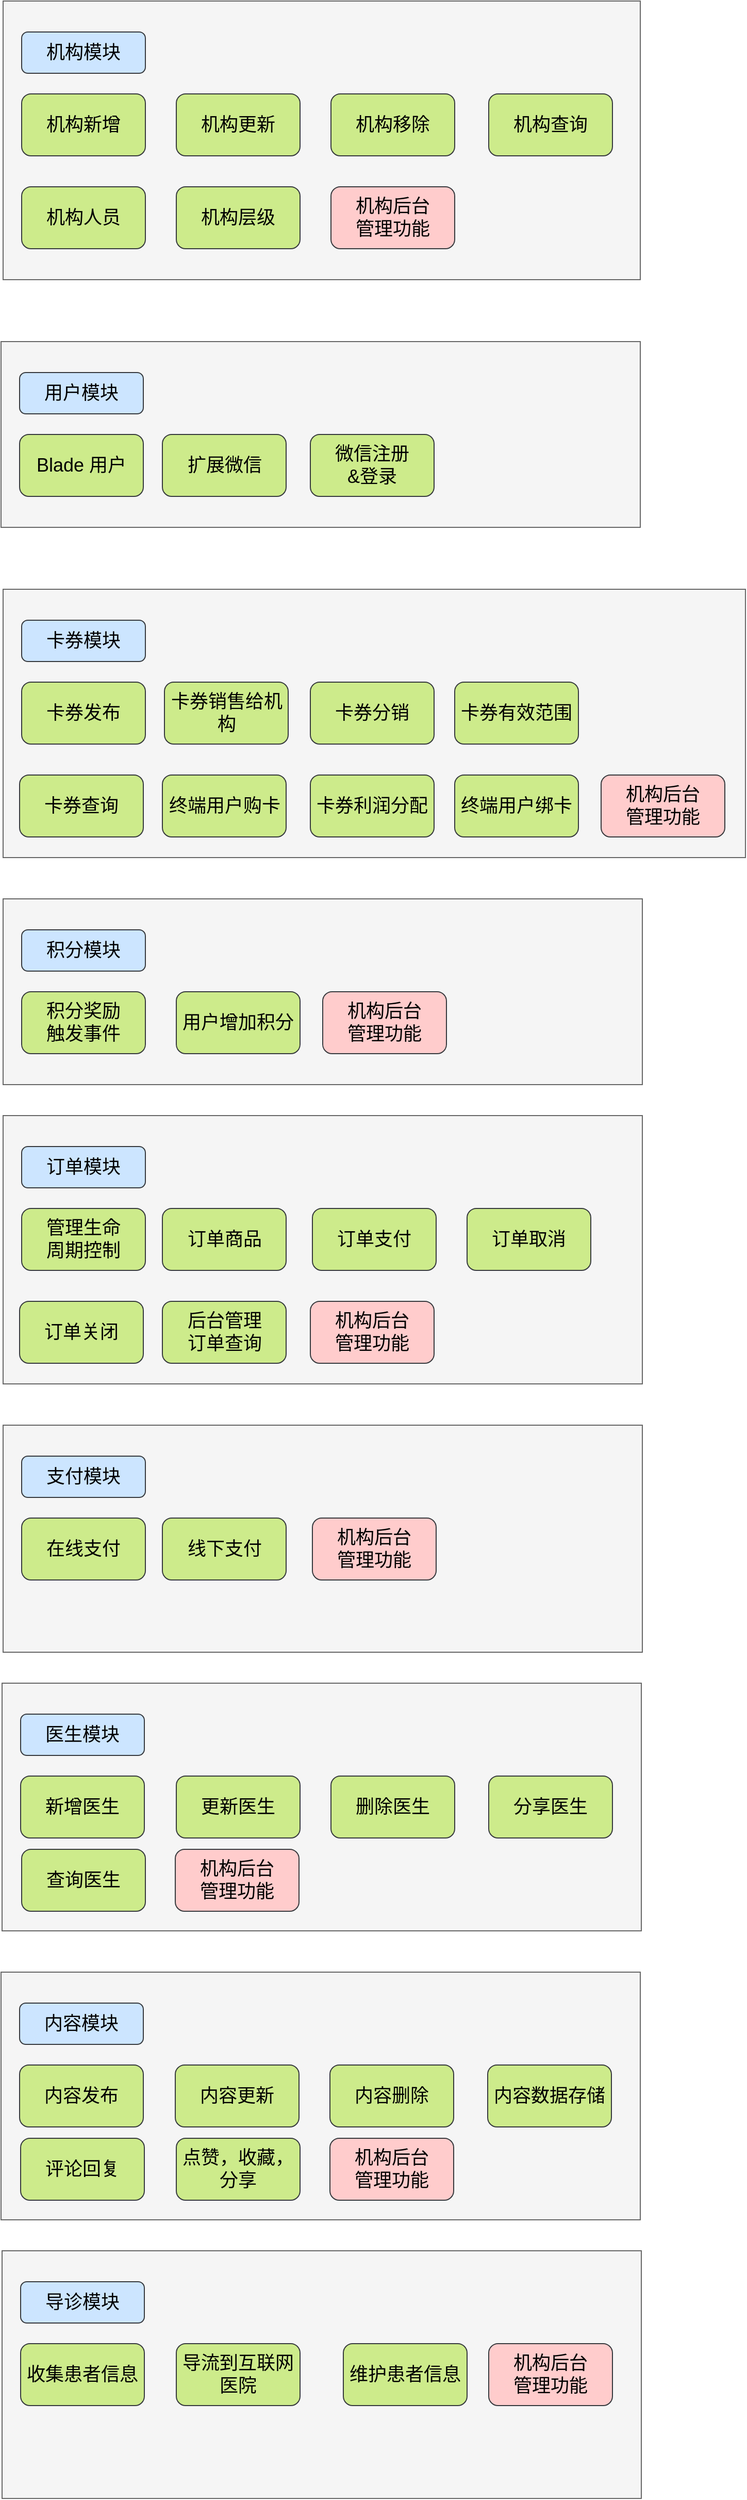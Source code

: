 <mxfile version="20.6.0" type="github">
  <diagram id="eNkfV0XAbYjv7dDU_iYc" name="第 1 页">
    <mxGraphModel dx="1835" dy="1053" grid="1" gridSize="10" guides="1" tooltips="1" connect="1" arrows="1" fold="1" page="1" pageScale="1" pageWidth="413" pageHeight="291" math="0" shadow="0">
      <root>
        <mxCell id="0" />
        <mxCell id="1" parent="0" />
        <mxCell id="SsoEdK-T8yu-xdgHH_tw-1" value="" style="rounded=0;whiteSpace=wrap;html=1;fillColor=#f5f5f5;fontColor=#333333;strokeColor=#666666;" vertex="1" parent="1">
          <mxGeometry x="-70" y="-190" width="618" height="270" as="geometry" />
        </mxCell>
        <mxCell id="SsoEdK-T8yu-xdgHH_tw-2" value="&lt;font style=&quot;font-size: 18px;&quot;&gt;机构新增&lt;/font&gt;" style="rounded=1;whiteSpace=wrap;html=1;fillColor=#cdeb8b;strokeColor=#36393d;" vertex="1" parent="1">
          <mxGeometry x="-52" y="-100" width="120" height="60" as="geometry" />
        </mxCell>
        <mxCell id="SsoEdK-T8yu-xdgHH_tw-3" value="&lt;font style=&quot;font-size: 18px;&quot;&gt;机构更新&lt;/font&gt;" style="rounded=1;whiteSpace=wrap;html=1;fillColor=#cdeb8b;strokeColor=#36393d;" vertex="1" parent="1">
          <mxGeometry x="98" y="-100" width="120" height="60" as="geometry" />
        </mxCell>
        <mxCell id="SsoEdK-T8yu-xdgHH_tw-4" value="&lt;font style=&quot;font-size: 18px;&quot;&gt;机构移除&lt;/font&gt;" style="rounded=1;whiteSpace=wrap;html=1;fillColor=#cdeb8b;strokeColor=#36393d;" vertex="1" parent="1">
          <mxGeometry x="248" y="-100" width="120" height="60" as="geometry" />
        </mxCell>
        <mxCell id="SsoEdK-T8yu-xdgHH_tw-5" value="&lt;font style=&quot;font-size: 18px;&quot;&gt;机构查询&lt;/font&gt;" style="rounded=1;whiteSpace=wrap;html=1;fillColor=#cdeb8b;strokeColor=#36393d;" vertex="1" parent="1">
          <mxGeometry x="401" y="-100" width="120" height="60" as="geometry" />
        </mxCell>
        <mxCell id="SsoEdK-T8yu-xdgHH_tw-6" value="&lt;font style=&quot;font-size: 18px;&quot;&gt;机构层级&lt;/font&gt;" style="rounded=1;whiteSpace=wrap;html=1;fillColor=#cdeb8b;strokeColor=#36393d;" vertex="1" parent="1">
          <mxGeometry x="98" y="-10" width="120" height="60" as="geometry" />
        </mxCell>
        <mxCell id="SsoEdK-T8yu-xdgHH_tw-7" value="&lt;font style=&quot;font-size: 18px;&quot;&gt;机构人员&lt;/font&gt;" style="rounded=1;whiteSpace=wrap;html=1;fillColor=#cdeb8b;strokeColor=#36393d;" vertex="1" parent="1">
          <mxGeometry x="-52" y="-10" width="120" height="60" as="geometry" />
        </mxCell>
        <mxCell id="SsoEdK-T8yu-xdgHH_tw-8" value="&lt;font style=&quot;font-size: 18px;&quot;&gt;机构模块&lt;/font&gt;" style="rounded=1;whiteSpace=wrap;html=1;fillColor=#cce5ff;strokeColor=#36393d;" vertex="1" parent="1">
          <mxGeometry x="-52" y="-160" width="120" height="40" as="geometry" />
        </mxCell>
        <mxCell id="SsoEdK-T8yu-xdgHH_tw-9" value="&lt;font style=&quot;font-size: 18px;&quot;&gt;机构后台&lt;br&gt;管理功能&lt;/font&gt;" style="rounded=1;whiteSpace=wrap;html=1;fillColor=#ffcccc;strokeColor=#36393d;" vertex="1" parent="1">
          <mxGeometry x="248" y="-10" width="120" height="60" as="geometry" />
        </mxCell>
        <mxCell id="SsoEdK-T8yu-xdgHH_tw-10" value="" style="rounded=0;whiteSpace=wrap;html=1;fillColor=#f5f5f5;fontColor=#333333;strokeColor=#666666;" vertex="1" parent="1">
          <mxGeometry x="-72" y="140" width="620" height="180" as="geometry" />
        </mxCell>
        <mxCell id="SsoEdK-T8yu-xdgHH_tw-11" value="&lt;span style=&quot;font-size: 18px;&quot;&gt;Blade 用户&lt;/span&gt;" style="rounded=1;whiteSpace=wrap;html=1;fillColor=#cdeb8b;strokeColor=#36393d;" vertex="1" parent="1">
          <mxGeometry x="-54" y="230" width="120" height="60" as="geometry" />
        </mxCell>
        <mxCell id="SsoEdK-T8yu-xdgHH_tw-12" value="&lt;font style=&quot;font-size: 18px;&quot;&gt;微信注册&lt;br&gt;&amp;amp;登录&lt;/font&gt;" style="rounded=1;whiteSpace=wrap;html=1;fillColor=#cdeb8b;strokeColor=#36393d;" vertex="1" parent="1">
          <mxGeometry x="228" y="230" width="120" height="60" as="geometry" />
        </mxCell>
        <mxCell id="SsoEdK-T8yu-xdgHH_tw-17" value="&lt;font style=&quot;font-size: 18px;&quot;&gt;用户模块&lt;/font&gt;" style="rounded=1;whiteSpace=wrap;html=1;fillColor=#cce5ff;strokeColor=#36393d;" vertex="1" parent="1">
          <mxGeometry x="-54" y="170" width="120" height="40" as="geometry" />
        </mxCell>
        <mxCell id="SsoEdK-T8yu-xdgHH_tw-21" value="&lt;span style=&quot;font-size: 18px;&quot;&gt;扩展微信&lt;/span&gt;" style="rounded=1;whiteSpace=wrap;html=1;fillColor=#cdeb8b;strokeColor=#36393d;" vertex="1" parent="1">
          <mxGeometry x="84.5" y="230" width="120" height="60" as="geometry" />
        </mxCell>
        <mxCell id="SsoEdK-T8yu-xdgHH_tw-23" value="" style="rounded=0;whiteSpace=wrap;html=1;fillColor=#f5f5f5;fontColor=#333333;strokeColor=#666666;" vertex="1" parent="1">
          <mxGeometry x="-70" y="380" width="720" height="260" as="geometry" />
        </mxCell>
        <mxCell id="SsoEdK-T8yu-xdgHH_tw-24" value="&lt;span style=&quot;font-size: 18px;&quot;&gt;卡券发布&lt;/span&gt;" style="rounded=1;whiteSpace=wrap;html=1;fillColor=#cdeb8b;strokeColor=#36393d;" vertex="1" parent="1">
          <mxGeometry x="-52" y="470" width="120" height="60" as="geometry" />
        </mxCell>
        <mxCell id="SsoEdK-T8yu-xdgHH_tw-25" value="&lt;span style=&quot;font-size: 18px;&quot;&gt;卡券销售给机构&lt;/span&gt;" style="rounded=1;whiteSpace=wrap;html=1;fillColor=#cdeb8b;strokeColor=#36393d;" vertex="1" parent="1">
          <mxGeometry x="86.5" y="470" width="120" height="60" as="geometry" />
        </mxCell>
        <mxCell id="SsoEdK-T8yu-xdgHH_tw-26" value="&lt;font style=&quot;font-size: 18px;&quot;&gt;卡券模块&lt;/font&gt;" style="rounded=1;whiteSpace=wrap;html=1;fillColor=#cce5ff;strokeColor=#36393d;" vertex="1" parent="1">
          <mxGeometry x="-52" y="410" width="120" height="40" as="geometry" />
        </mxCell>
        <mxCell id="SsoEdK-T8yu-xdgHH_tw-27" value="&lt;span style=&quot;font-size: 18px;&quot;&gt;卡券分销&lt;/span&gt;" style="rounded=1;whiteSpace=wrap;html=1;fillColor=#cdeb8b;strokeColor=#36393d;" vertex="1" parent="1">
          <mxGeometry x="228" y="470" width="120" height="60" as="geometry" />
        </mxCell>
        <mxCell id="SsoEdK-T8yu-xdgHH_tw-28" value="&lt;span style=&quot;font-size: 18px;&quot;&gt;卡券有效范围&lt;/span&gt;" style="rounded=1;whiteSpace=wrap;html=1;fillColor=#cdeb8b;strokeColor=#36393d;" vertex="1" parent="1">
          <mxGeometry x="368" y="470" width="120" height="60" as="geometry" />
        </mxCell>
        <mxCell id="SsoEdK-T8yu-xdgHH_tw-29" value="&lt;span style=&quot;font-size: 18px;&quot;&gt;卡券查询&lt;/span&gt;" style="rounded=1;whiteSpace=wrap;html=1;fillColor=#cdeb8b;strokeColor=#36393d;" vertex="1" parent="1">
          <mxGeometry x="-54" y="560" width="120" height="60" as="geometry" />
        </mxCell>
        <mxCell id="SsoEdK-T8yu-xdgHH_tw-30" value="&lt;span style=&quot;font-size: 18px;&quot;&gt;终端用户购卡&lt;/span&gt;" style="rounded=1;whiteSpace=wrap;html=1;fillColor=#cdeb8b;strokeColor=#36393d;" vertex="1" parent="1">
          <mxGeometry x="84.5" y="560" width="120" height="60" as="geometry" />
        </mxCell>
        <mxCell id="SsoEdK-T8yu-xdgHH_tw-31" value="&lt;span style=&quot;font-size: 18px;&quot;&gt;卡券利润分配&lt;/span&gt;" style="rounded=1;whiteSpace=wrap;html=1;fillColor=#cdeb8b;strokeColor=#36393d;" vertex="1" parent="1">
          <mxGeometry x="228" y="560" width="120" height="60" as="geometry" />
        </mxCell>
        <mxCell id="SsoEdK-T8yu-xdgHH_tw-32" value="&lt;span style=&quot;font-size: 18px;&quot;&gt;终端用户绑卡&lt;/span&gt;" style="rounded=1;whiteSpace=wrap;html=1;fillColor=#cdeb8b;strokeColor=#36393d;" vertex="1" parent="1">
          <mxGeometry x="368" y="560" width="120" height="60" as="geometry" />
        </mxCell>
        <mxCell id="SsoEdK-T8yu-xdgHH_tw-33" value="" style="rounded=0;whiteSpace=wrap;html=1;fillColor=#f5f5f5;fontColor=#333333;strokeColor=#666666;" vertex="1" parent="1">
          <mxGeometry x="-70" y="680" width="620" height="180" as="geometry" />
        </mxCell>
        <mxCell id="SsoEdK-T8yu-xdgHH_tw-34" value="&lt;span style=&quot;font-size: 18px;&quot;&gt;积分奖励&lt;br&gt;触发事件&lt;/span&gt;" style="rounded=1;whiteSpace=wrap;html=1;fillColor=#cdeb8b;strokeColor=#36393d;" vertex="1" parent="1">
          <mxGeometry x="-52" y="770" width="120" height="60" as="geometry" />
        </mxCell>
        <mxCell id="SsoEdK-T8yu-xdgHH_tw-36" value="&lt;font style=&quot;font-size: 18px;&quot;&gt;积分模块&lt;/font&gt;" style="rounded=1;whiteSpace=wrap;html=1;fillColor=#cce5ff;strokeColor=#36393d;" vertex="1" parent="1">
          <mxGeometry x="-52" y="710" width="120" height="40" as="geometry" />
        </mxCell>
        <mxCell id="SsoEdK-T8yu-xdgHH_tw-42" value="&lt;span style=&quot;font-size: 18px;&quot;&gt;用户增加积分&lt;/span&gt;" style="rounded=1;whiteSpace=wrap;html=1;fillColor=#cdeb8b;strokeColor=#36393d;" vertex="1" parent="1">
          <mxGeometry x="98" y="770" width="120" height="60" as="geometry" />
        </mxCell>
        <mxCell id="SsoEdK-T8yu-xdgHH_tw-43" value="" style="rounded=0;whiteSpace=wrap;html=1;fillColor=#f5f5f5;fontColor=#333333;strokeColor=#666666;" vertex="1" parent="1">
          <mxGeometry x="-70" y="890" width="620" height="260" as="geometry" />
        </mxCell>
        <mxCell id="SsoEdK-T8yu-xdgHH_tw-44" value="&lt;span style=&quot;font-size: 18px;&quot;&gt;管理生命&lt;br&gt;周期控制&lt;/span&gt;" style="rounded=1;whiteSpace=wrap;html=1;fillColor=#cdeb8b;strokeColor=#36393d;" vertex="1" parent="1">
          <mxGeometry x="-52" y="980" width="120" height="60" as="geometry" />
        </mxCell>
        <mxCell id="SsoEdK-T8yu-xdgHH_tw-45" value="&lt;font style=&quot;font-size: 18px;&quot;&gt;订单模块&lt;/font&gt;" style="rounded=1;whiteSpace=wrap;html=1;fillColor=#cce5ff;strokeColor=#36393d;" vertex="1" parent="1">
          <mxGeometry x="-52" y="920" width="120" height="40" as="geometry" />
        </mxCell>
        <mxCell id="SsoEdK-T8yu-xdgHH_tw-46" value="&lt;span style=&quot;font-size: 18px;&quot;&gt;后台管理&lt;br&gt;订单查询&lt;/span&gt;" style="rounded=1;whiteSpace=wrap;html=1;fillColor=#cdeb8b;strokeColor=#36393d;" vertex="1" parent="1">
          <mxGeometry x="84.5" y="1070" width="120" height="60" as="geometry" />
        </mxCell>
        <mxCell id="SsoEdK-T8yu-xdgHH_tw-47" value="&lt;span style=&quot;font-size: 18px;&quot;&gt;订单商品&lt;/span&gt;" style="rounded=1;whiteSpace=wrap;html=1;fillColor=#cdeb8b;strokeColor=#36393d;" vertex="1" parent="1">
          <mxGeometry x="84.5" y="980" width="120" height="60" as="geometry" />
        </mxCell>
        <mxCell id="SsoEdK-T8yu-xdgHH_tw-48" value="&lt;span style=&quot;font-size: 18px;&quot;&gt;订单支付&lt;/span&gt;" style="rounded=1;whiteSpace=wrap;html=1;fillColor=#cdeb8b;strokeColor=#36393d;" vertex="1" parent="1">
          <mxGeometry x="230" y="980" width="120" height="60" as="geometry" />
        </mxCell>
        <mxCell id="SsoEdK-T8yu-xdgHH_tw-49" value="&lt;span style=&quot;font-size: 18px;&quot;&gt;订单取消&lt;/span&gt;" style="rounded=1;whiteSpace=wrap;html=1;fillColor=#cdeb8b;strokeColor=#36393d;" vertex="1" parent="1">
          <mxGeometry x="380" y="980" width="120" height="60" as="geometry" />
        </mxCell>
        <mxCell id="SsoEdK-T8yu-xdgHH_tw-50" value="&lt;span style=&quot;font-size: 18px;&quot;&gt;订单关闭&lt;/span&gt;" style="rounded=1;whiteSpace=wrap;html=1;fillColor=#cdeb8b;strokeColor=#36393d;" vertex="1" parent="1">
          <mxGeometry x="-54" y="1070" width="120" height="60" as="geometry" />
        </mxCell>
        <mxCell id="SsoEdK-T8yu-xdgHH_tw-51" value="" style="rounded=0;whiteSpace=wrap;html=1;fillColor=#f5f5f5;fontColor=#333333;strokeColor=#666666;" vertex="1" parent="1">
          <mxGeometry x="-70" y="1190" width="620" height="220" as="geometry" />
        </mxCell>
        <mxCell id="SsoEdK-T8yu-xdgHH_tw-52" value="&lt;span style=&quot;font-size: 18px;&quot;&gt;在线支付&lt;/span&gt;" style="rounded=1;whiteSpace=wrap;html=1;fillColor=#cdeb8b;strokeColor=#36393d;" vertex="1" parent="1">
          <mxGeometry x="-52" y="1280" width="120" height="60" as="geometry" />
        </mxCell>
        <mxCell id="SsoEdK-T8yu-xdgHH_tw-53" value="&lt;font style=&quot;font-size: 18px;&quot;&gt;支付模块&lt;/font&gt;" style="rounded=1;whiteSpace=wrap;html=1;fillColor=#cce5ff;strokeColor=#36393d;" vertex="1" parent="1">
          <mxGeometry x="-52" y="1220" width="120" height="40" as="geometry" />
        </mxCell>
        <mxCell id="SsoEdK-T8yu-xdgHH_tw-55" value="&lt;span style=&quot;font-size: 18px;&quot;&gt;线下支付&lt;/span&gt;" style="rounded=1;whiteSpace=wrap;html=1;fillColor=#cdeb8b;strokeColor=#36393d;" vertex="1" parent="1">
          <mxGeometry x="84.5" y="1280" width="120" height="60" as="geometry" />
        </mxCell>
        <mxCell id="SsoEdK-T8yu-xdgHH_tw-59" value="" style="rounded=0;whiteSpace=wrap;html=1;fillColor=#f5f5f5;fontColor=#333333;strokeColor=#666666;" vertex="1" parent="1">
          <mxGeometry x="-71" y="1440" width="620" height="240" as="geometry" />
        </mxCell>
        <mxCell id="SsoEdK-T8yu-xdgHH_tw-60" value="&lt;span style=&quot;font-size: 18px;&quot;&gt;新增医生&lt;/span&gt;" style="rounded=1;whiteSpace=wrap;html=1;fillColor=#cdeb8b;strokeColor=#36393d;" vertex="1" parent="1">
          <mxGeometry x="-53" y="1530" width="120" height="60" as="geometry" />
        </mxCell>
        <mxCell id="SsoEdK-T8yu-xdgHH_tw-61" value="&lt;font style=&quot;font-size: 18px;&quot;&gt;医生模块&lt;/font&gt;" style="rounded=1;whiteSpace=wrap;html=1;fillColor=#cce5ff;strokeColor=#36393d;" vertex="1" parent="1">
          <mxGeometry x="-53" y="1470" width="120" height="40" as="geometry" />
        </mxCell>
        <mxCell id="SsoEdK-T8yu-xdgHH_tw-63" value="&lt;span style=&quot;font-size: 18px;&quot;&gt;分享医生&lt;/span&gt;" style="rounded=1;whiteSpace=wrap;html=1;fillColor=#cdeb8b;strokeColor=#36393d;" vertex="1" parent="1">
          <mxGeometry x="401" y="1530" width="120" height="60" as="geometry" />
        </mxCell>
        <mxCell id="SsoEdK-T8yu-xdgHH_tw-64" value="&lt;span style=&quot;font-size: 18px;&quot;&gt;更新医生&lt;/span&gt;" style="rounded=1;whiteSpace=wrap;html=1;fillColor=#cdeb8b;strokeColor=#36393d;" vertex="1" parent="1">
          <mxGeometry x="98" y="1530" width="120" height="60" as="geometry" />
        </mxCell>
        <mxCell id="SsoEdK-T8yu-xdgHH_tw-65" value="&lt;span style=&quot;font-size: 18px;&quot;&gt;删除医生&lt;/span&gt;" style="rounded=1;whiteSpace=wrap;html=1;fillColor=#cdeb8b;strokeColor=#36393d;" vertex="1" parent="1">
          <mxGeometry x="248" y="1530" width="120" height="60" as="geometry" />
        </mxCell>
        <mxCell id="SsoEdK-T8yu-xdgHH_tw-66" value="&lt;span style=&quot;font-size: 18px;&quot;&gt;查询医生&lt;/span&gt;" style="rounded=1;whiteSpace=wrap;html=1;fillColor=#cdeb8b;strokeColor=#36393d;" vertex="1" parent="1">
          <mxGeometry x="-52" y="1601" width="120" height="60" as="geometry" />
        </mxCell>
        <mxCell id="SsoEdK-T8yu-xdgHH_tw-68" value="" style="rounded=0;whiteSpace=wrap;html=1;fillColor=#f5f5f5;fontColor=#333333;strokeColor=#666666;" vertex="1" parent="1">
          <mxGeometry x="-72" y="1720" width="620" height="240" as="geometry" />
        </mxCell>
        <mxCell id="SsoEdK-T8yu-xdgHH_tw-69" value="&lt;span style=&quot;font-size: 18px;&quot;&gt;内容发布&lt;/span&gt;" style="rounded=1;whiteSpace=wrap;html=1;fillColor=#cdeb8b;strokeColor=#36393d;" vertex="1" parent="1">
          <mxGeometry x="-54" y="1810" width="120" height="60" as="geometry" />
        </mxCell>
        <mxCell id="SsoEdK-T8yu-xdgHH_tw-70" value="&lt;font style=&quot;font-size: 18px;&quot;&gt;内容模块&lt;/font&gt;" style="rounded=1;whiteSpace=wrap;html=1;fillColor=#cce5ff;strokeColor=#36393d;" vertex="1" parent="1">
          <mxGeometry x="-54" y="1750" width="120" height="40" as="geometry" />
        </mxCell>
        <mxCell id="SsoEdK-T8yu-xdgHH_tw-71" value="&lt;span style=&quot;font-size: 18px;&quot;&gt;内容数据存储&lt;/span&gt;" style="rounded=1;whiteSpace=wrap;html=1;fillColor=#cdeb8b;strokeColor=#36393d;" vertex="1" parent="1">
          <mxGeometry x="400" y="1810" width="120" height="60" as="geometry" />
        </mxCell>
        <mxCell id="SsoEdK-T8yu-xdgHH_tw-72" value="&lt;span style=&quot;font-size: 18px;&quot;&gt;内容更新&lt;/span&gt;" style="rounded=1;whiteSpace=wrap;html=1;fillColor=#cdeb8b;strokeColor=#36393d;" vertex="1" parent="1">
          <mxGeometry x="97" y="1810" width="120" height="60" as="geometry" />
        </mxCell>
        <mxCell id="SsoEdK-T8yu-xdgHH_tw-73" value="&lt;span style=&quot;font-size: 18px;&quot;&gt;内容删除&lt;/span&gt;" style="rounded=1;whiteSpace=wrap;html=1;fillColor=#cdeb8b;strokeColor=#36393d;" vertex="1" parent="1">
          <mxGeometry x="247" y="1810" width="120" height="60" as="geometry" />
        </mxCell>
        <mxCell id="SsoEdK-T8yu-xdgHH_tw-74" value="&lt;span style=&quot;font-size: 18px;&quot;&gt;评论回复&lt;/span&gt;" style="rounded=1;whiteSpace=wrap;html=1;fillColor=#cdeb8b;strokeColor=#36393d;" vertex="1" parent="1">
          <mxGeometry x="-53" y="1881" width="120" height="60" as="geometry" />
        </mxCell>
        <mxCell id="SsoEdK-T8yu-xdgHH_tw-75" value="&lt;span style=&quot;font-size: 18px;&quot;&gt;点赞，收藏，分享&lt;/span&gt;" style="rounded=1;whiteSpace=wrap;html=1;fillColor=#cdeb8b;strokeColor=#36393d;" vertex="1" parent="1">
          <mxGeometry x="98" y="1881" width="120" height="60" as="geometry" />
        </mxCell>
        <mxCell id="SsoEdK-T8yu-xdgHH_tw-76" value="" style="rounded=0;whiteSpace=wrap;html=1;fillColor=#f5f5f5;fontColor=#333333;strokeColor=#666666;" vertex="1" parent="1">
          <mxGeometry x="-71" y="1990" width="620" height="240" as="geometry" />
        </mxCell>
        <mxCell id="SsoEdK-T8yu-xdgHH_tw-77" value="&lt;span style=&quot;font-size: 18px;&quot;&gt;收集患者信息&lt;/span&gt;" style="rounded=1;whiteSpace=wrap;html=1;fillColor=#cdeb8b;strokeColor=#36393d;" vertex="1" parent="1">
          <mxGeometry x="-53" y="2080" width="120" height="60" as="geometry" />
        </mxCell>
        <mxCell id="SsoEdK-T8yu-xdgHH_tw-78" value="&lt;font style=&quot;font-size: 18px;&quot;&gt;导诊模块&lt;/font&gt;" style="rounded=1;whiteSpace=wrap;html=1;fillColor=#cce5ff;strokeColor=#36393d;" vertex="1" parent="1">
          <mxGeometry x="-53" y="2020" width="120" height="40" as="geometry" />
        </mxCell>
        <mxCell id="SsoEdK-T8yu-xdgHH_tw-80" value="&lt;span style=&quot;font-size: 18px;&quot;&gt;导流到互联网医院&lt;/span&gt;" style="rounded=1;whiteSpace=wrap;html=1;fillColor=#cdeb8b;strokeColor=#36393d;" vertex="1" parent="1">
          <mxGeometry x="98" y="2080" width="120" height="60" as="geometry" />
        </mxCell>
        <mxCell id="SsoEdK-T8yu-xdgHH_tw-83" value="&lt;span style=&quot;font-size: 18px;&quot;&gt;维护患者信息&lt;/span&gt;" style="rounded=1;whiteSpace=wrap;html=1;fillColor=#cdeb8b;strokeColor=#36393d;" vertex="1" parent="1">
          <mxGeometry x="260" y="2080" width="120" height="60" as="geometry" />
        </mxCell>
        <mxCell id="SsoEdK-T8yu-xdgHH_tw-84" value="&lt;font style=&quot;font-size: 18px;&quot;&gt;机构后台&lt;br&gt;管理功能&lt;/font&gt;" style="rounded=1;whiteSpace=wrap;html=1;fillColor=#ffcccc;strokeColor=#36393d;" vertex="1" parent="1">
          <mxGeometry x="510" y="560" width="120" height="60" as="geometry" />
        </mxCell>
        <mxCell id="SsoEdK-T8yu-xdgHH_tw-85" value="&lt;font style=&quot;font-size: 18px;&quot;&gt;机构后台&lt;br&gt;管理功能&lt;/font&gt;" style="rounded=1;whiteSpace=wrap;html=1;fillColor=#ffcccc;strokeColor=#36393d;" vertex="1" parent="1">
          <mxGeometry x="240" y="770" width="120" height="60" as="geometry" />
        </mxCell>
        <mxCell id="SsoEdK-T8yu-xdgHH_tw-86" value="&lt;font style=&quot;font-size: 18px;&quot;&gt;机构后台&lt;br&gt;管理功能&lt;/font&gt;" style="rounded=1;whiteSpace=wrap;html=1;fillColor=#ffcccc;strokeColor=#36393d;" vertex="1" parent="1">
          <mxGeometry x="228" y="1070" width="120" height="60" as="geometry" />
        </mxCell>
        <mxCell id="SsoEdK-T8yu-xdgHH_tw-87" value="&lt;font style=&quot;font-size: 18px;&quot;&gt;机构后台&lt;br&gt;管理功能&lt;/font&gt;" style="rounded=1;whiteSpace=wrap;html=1;fillColor=#ffcccc;strokeColor=#36393d;" vertex="1" parent="1">
          <mxGeometry x="230" y="1280" width="120" height="60" as="geometry" />
        </mxCell>
        <mxCell id="SsoEdK-T8yu-xdgHH_tw-88" value="&lt;font style=&quot;font-size: 18px;&quot;&gt;机构后台&lt;br&gt;管理功能&lt;/font&gt;" style="rounded=1;whiteSpace=wrap;html=1;fillColor=#ffcccc;strokeColor=#36393d;" vertex="1" parent="1">
          <mxGeometry x="97" y="1601" width="120" height="60" as="geometry" />
        </mxCell>
        <mxCell id="SsoEdK-T8yu-xdgHH_tw-89" value="&lt;font style=&quot;font-size: 18px;&quot;&gt;机构后台&lt;br&gt;管理功能&lt;/font&gt;" style="rounded=1;whiteSpace=wrap;html=1;fillColor=#ffcccc;strokeColor=#36393d;" vertex="1" parent="1">
          <mxGeometry x="247" y="1881" width="120" height="60" as="geometry" />
        </mxCell>
        <mxCell id="SsoEdK-T8yu-xdgHH_tw-90" value="&lt;font style=&quot;font-size: 18px;&quot;&gt;机构后台&lt;br&gt;管理功能&lt;/font&gt;" style="rounded=1;whiteSpace=wrap;html=1;fillColor=#ffcccc;strokeColor=#36393d;" vertex="1" parent="1">
          <mxGeometry x="401" y="2080" width="120" height="60" as="geometry" />
        </mxCell>
      </root>
    </mxGraphModel>
  </diagram>
</mxfile>

